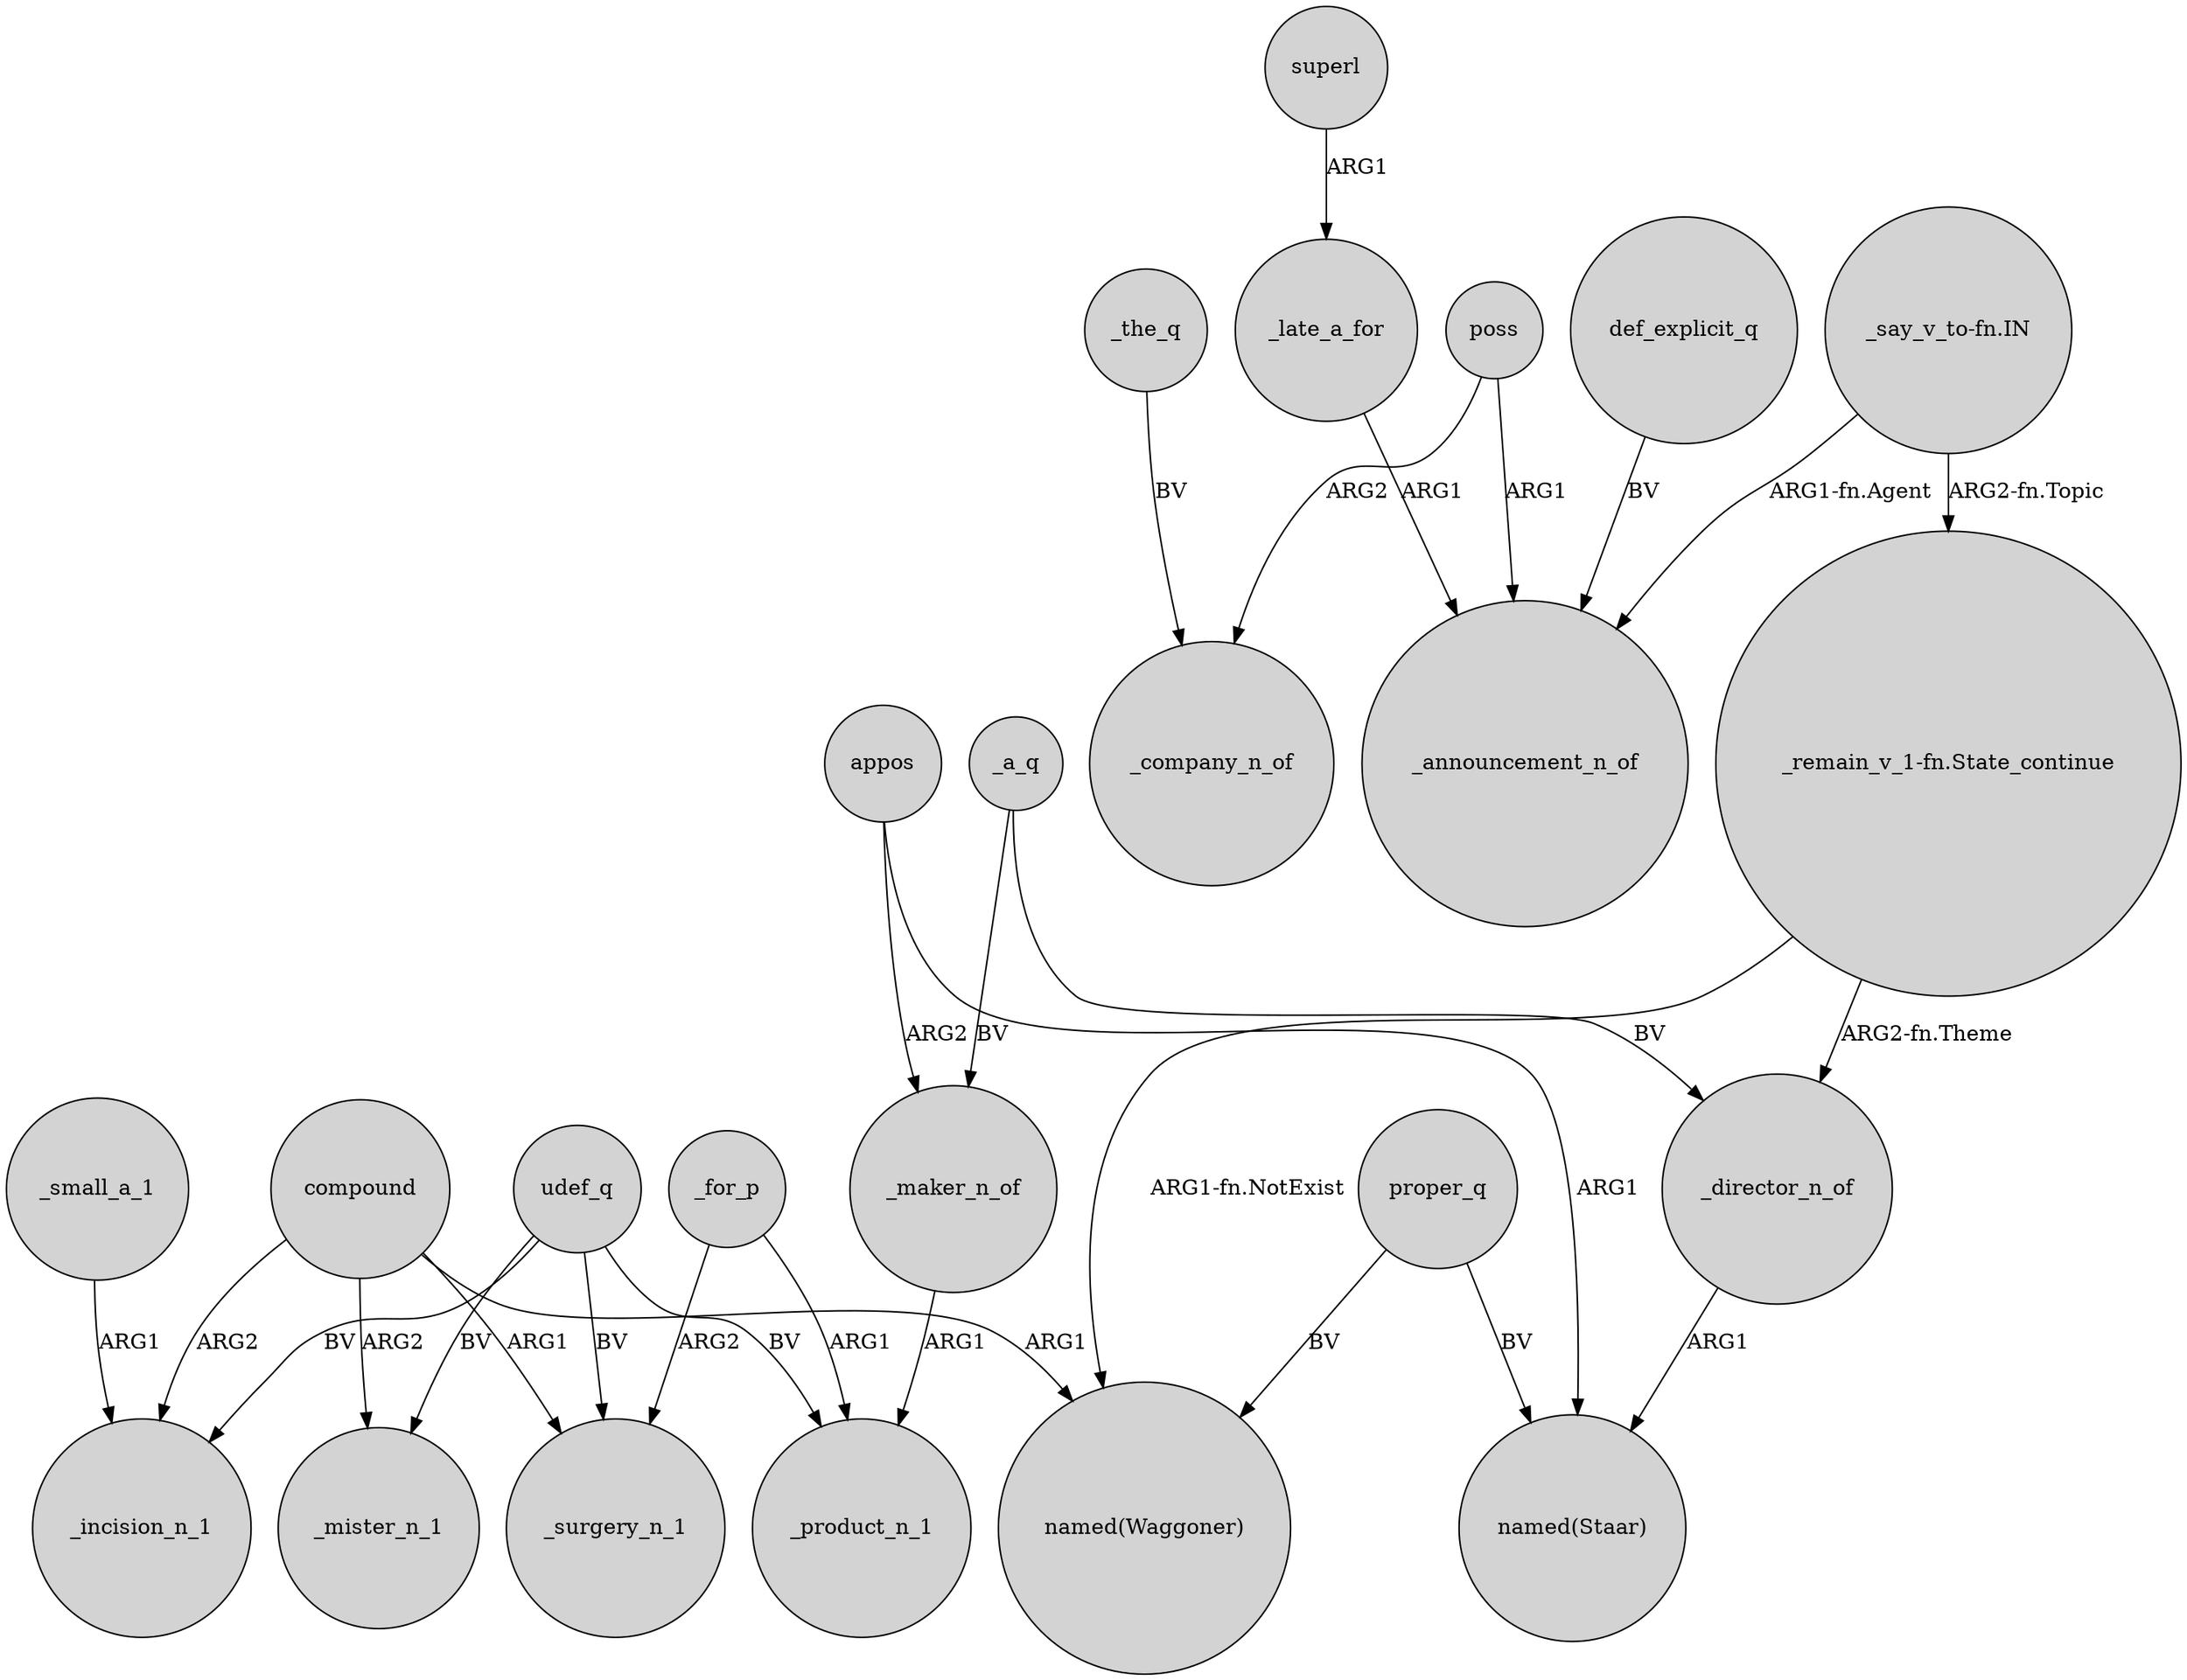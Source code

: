 digraph {
	node [shape=circle style=filled]
	compound -> _surgery_n_1 [label=ARG1]
	poss -> _announcement_n_of [label=ARG1]
	udef_q -> _surgery_n_1 [label=BV]
	"_say_v_to-fn.IN" -> "_remain_v_1-fn.State_continue" [label="ARG2-fn.Topic"]
	compound -> _mister_n_1 [label=ARG2]
	def_explicit_q -> _announcement_n_of [label=BV]
	superl -> _late_a_for [label=ARG1]
	udef_q -> _mister_n_1 [label=BV]
	_director_n_of -> "named(Staar)" [label=ARG1]
	"_say_v_to-fn.IN" -> _announcement_n_of [label="ARG1-fn.Agent"]
	"_remain_v_1-fn.State_continue" -> _director_n_of [label="ARG2-fn.Theme"]
	_the_q -> _company_n_of [label=BV]
	appos -> _maker_n_of [label=ARG2]
	compound -> _incision_n_1 [label=ARG2]
	udef_q -> _incision_n_1 [label=BV]
	_late_a_for -> _announcement_n_of [label=ARG1]
	_small_a_1 -> _incision_n_1 [label=ARG1]
	"_remain_v_1-fn.State_continue" -> "named(Waggoner)" [label="ARG1-fn.NotExist"]
	_maker_n_of -> _product_n_1 [label=ARG1]
	_a_q -> _maker_n_of [label=BV]
	_a_q -> _director_n_of [label=BV]
	compound -> "named(Waggoner)" [label=ARG1]
	udef_q -> _product_n_1 [label=BV]
	poss -> _company_n_of [label=ARG2]
	proper_q -> "named(Staar)" [label=BV]
	proper_q -> "named(Waggoner)" [label=BV]
	_for_p -> _surgery_n_1 [label=ARG2]
	_for_p -> _product_n_1 [label=ARG1]
	appos -> "named(Staar)" [label=ARG1]
}
